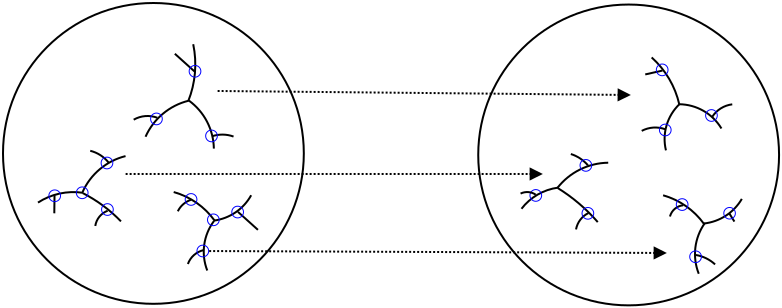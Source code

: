 <?xml version="1.0" encoding="UTF-8"?>
<dia:diagram xmlns:dia="http://www.lysator.liu.se/~alla/dia/">
  <dia:layer name="背景" visible="true" active="true">
    <dia:object type="Geometric - Perfect Circle" version="1" id="O0">
      <dia:attribute name="obj_pos">
        <dia:point val="46.521,9.053"/>
      </dia:attribute>
      <dia:attribute name="obj_bb">
        <dia:rectangle val="46.471,9.003;61.612,24.145"/>
      </dia:attribute>
      <dia:attribute name="meta">
        <dia:composite type="dict"/>
      </dia:attribute>
      <dia:attribute name="elem_corner">
        <dia:point val="46.521,9.053"/>
      </dia:attribute>
      <dia:attribute name="elem_width">
        <dia:real val="15.041"/>
      </dia:attribute>
      <dia:attribute name="elem_height">
        <dia:real val="15.041"/>
      </dia:attribute>
      <dia:attribute name="line_width">
        <dia:real val="0.1"/>
      </dia:attribute>
      <dia:attribute name="line_colour">
        <dia:color val="#000000"/>
      </dia:attribute>
      <dia:attribute name="fill_colour">
        <dia:color val="#ffffff"/>
      </dia:attribute>
      <dia:attribute name="show_background">
        <dia:boolean val="false"/>
      </dia:attribute>
      <dia:attribute name="line_style">
        <dia:enum val="0"/>
        <dia:real val="1"/>
      </dia:attribute>
      <dia:attribute name="flip_horizontal">
        <dia:boolean val="false"/>
      </dia:attribute>
      <dia:attribute name="flip_vertical">
        <dia:boolean val="false"/>
      </dia:attribute>
      <dia:attribute name="subscale">
        <dia:real val="1"/>
      </dia:attribute>
    </dia:object>
    <dia:object type="Geometric - Perfect Circle" version="1" id="O1">
      <dia:attribute name="obj_pos">
        <dia:point val="22.759,8.976"/>
      </dia:attribute>
      <dia:attribute name="obj_bb">
        <dia:rectangle val="22.709,8.926;37.851,24.067"/>
      </dia:attribute>
      <dia:attribute name="meta">
        <dia:composite type="dict"/>
      </dia:attribute>
      <dia:attribute name="elem_corner">
        <dia:point val="22.759,8.976"/>
      </dia:attribute>
      <dia:attribute name="elem_width">
        <dia:real val="15.041"/>
      </dia:attribute>
      <dia:attribute name="elem_height">
        <dia:real val="15.041"/>
      </dia:attribute>
      <dia:attribute name="line_width">
        <dia:real val="0.1"/>
      </dia:attribute>
      <dia:attribute name="line_colour">
        <dia:color val="#000000"/>
      </dia:attribute>
      <dia:attribute name="fill_colour">
        <dia:color val="#ffffff"/>
      </dia:attribute>
      <dia:attribute name="show_background">
        <dia:boolean val="false"/>
      </dia:attribute>
      <dia:attribute name="line_style">
        <dia:enum val="0"/>
        <dia:real val="1"/>
      </dia:attribute>
      <dia:attribute name="flip_horizontal">
        <dia:boolean val="false"/>
      </dia:attribute>
      <dia:attribute name="flip_vertical">
        <dia:boolean val="false"/>
      </dia:attribute>
      <dia:attribute name="subscale">
        <dia:real val="1"/>
      </dia:attribute>
    </dia:object>
    <dia:object type="Standard - Arc" version="0" id="O2">
      <dia:attribute name="obj_pos">
        <dia:point val="32.27,11.037"/>
      </dia:attribute>
      <dia:attribute name="obj_bb">
        <dia:rectangle val="31.966,10.982;32.425,13.941"/>
      </dia:attribute>
      <dia:attribute name="conn_endpoints">
        <dia:point val="32.27,11.037"/>
        <dia:point val="32.02,13.887"/>
      </dia:attribute>
      <dia:attribute name="curve_distance">
        <dia:real val="-0.211"/>
      </dia:attribute>
    </dia:object>
    <dia:object type="Standard - Line" version="0" id="O3">
      <dia:attribute name="obj_pos">
        <dia:point val="32.351,12.414"/>
      </dia:attribute>
      <dia:attribute name="obj_bb">
        <dia:rectangle val="31.28,11.443;32.421,12.484"/>
      </dia:attribute>
      <dia:attribute name="conn_endpoints">
        <dia:point val="32.351,12.414"/>
        <dia:point val="31.351,11.514"/>
      </dia:attribute>
      <dia:attribute name="numcp">
        <dia:int val="1"/>
      </dia:attribute>
    </dia:object>
    <dia:object type="Standard - Arc" version="0" id="O4">
      <dia:attribute name="obj_pos">
        <dia:point val="32.036,13.863"/>
      </dia:attribute>
      <dia:attribute name="obj_bb">
        <dia:rectangle val="29.816,13.792;32.106,15.733"/>
      </dia:attribute>
      <dia:attribute name="conn_endpoints">
        <dia:point val="32.036,13.863"/>
        <dia:point val="29.886,15.663"/>
      </dia:attribute>
      <dia:attribute name="curve_distance">
        <dia:real val="0.324"/>
      </dia:attribute>
    </dia:object>
    <dia:object type="Standard - Arc" version="0" id="O5">
      <dia:attribute name="obj_pos">
        <dia:point val="32.052,13.855"/>
      </dia:attribute>
      <dia:attribute name="obj_bb">
        <dia:rectangle val="31.984,13.788;33.369,16.323"/>
      </dia:attribute>
      <dia:attribute name="conn_endpoints">
        <dia:point val="32.052,13.855"/>
        <dia:point val="33.302,16.255"/>
      </dia:attribute>
      <dia:attribute name="curve_distance">
        <dia:real val="-0.319"/>
      </dia:attribute>
    </dia:object>
    <dia:object type="Standard - Arc" version="0" id="O6">
      <dia:attribute name="obj_pos">
        <dia:point val="30.477,14.714"/>
      </dia:attribute>
      <dia:attribute name="obj_bb">
        <dia:rectangle val="29.239,14.576;30.531,14.865"/>
      </dia:attribute>
      <dia:attribute name="conn_endpoints">
        <dia:point val="30.477,14.714"/>
        <dia:point val="29.293,14.811"/>
      </dia:attribute>
      <dia:attribute name="curve_distance">
        <dia:real val="0.133"/>
      </dia:attribute>
    </dia:object>
    <dia:object type="Standard - Arc" version="0" id="O7">
      <dia:attribute name="obj_pos">
        <dia:point val="33.216,15.638"/>
      </dia:attribute>
      <dia:attribute name="obj_bb">
        <dia:rectangle val="33.166,15.505;34.337,15.705"/>
      </dia:attribute>
      <dia:attribute name="conn_endpoints">
        <dia:point val="33.216,15.638"/>
        <dia:point val="34.286,15.654"/>
      </dia:attribute>
      <dia:attribute name="curve_distance">
        <dia:real val="-0.09"/>
      </dia:attribute>
    </dia:object>
    <dia:object type="Standard - Arc" version="0" id="O8">
      <dia:attribute name="obj_pos">
        <dia:point val="24.508,18.955"/>
      </dia:attribute>
      <dia:attribute name="obj_bb">
        <dia:rectangle val="24.448,18.38;26.821,19.015"/>
      </dia:attribute>
      <dia:attribute name="conn_endpoints">
        <dia:point val="24.508,18.955"/>
        <dia:point val="26.761,18.466"/>
      </dia:attribute>
      <dia:attribute name="curve_distance">
        <dia:real val="-0.211"/>
      </dia:attribute>
    </dia:object>
    <dia:object type="Standard - Line" version="0" id="O9">
      <dia:attribute name="obj_pos">
        <dia:point val="25.324,19.491"/>
      </dia:attribute>
      <dia:attribute name="obj_bb">
        <dia:rectangle val="25.274,18.542;25.386,19.541"/>
      </dia:attribute>
      <dia:attribute name="conn_endpoints">
        <dia:point val="25.324,19.491"/>
        <dia:point val="25.335,18.592"/>
      </dia:attribute>
      <dia:attribute name="numcp">
        <dia:int val="1"/>
      </dia:attribute>
    </dia:object>
    <dia:object type="Standard - Arc" version="0" id="O10">
      <dia:attribute name="obj_pos">
        <dia:point val="28.886,16.631"/>
      </dia:attribute>
      <dia:attribute name="obj_bb">
        <dia:rectangle val="26.666,16.561;28.956,18.502"/>
      </dia:attribute>
      <dia:attribute name="conn_endpoints">
        <dia:point val="28.886,16.631"/>
        <dia:point val="26.736,18.431"/>
      </dia:attribute>
      <dia:attribute name="curve_distance">
        <dia:real val="0.324"/>
      </dia:attribute>
    </dia:object>
    <dia:object type="Standard - Arc" version="0" id="O11">
      <dia:attribute name="obj_pos">
        <dia:point val="26.747,18.481"/>
      </dia:attribute>
      <dia:attribute name="obj_bb">
        <dia:rectangle val="26.677,18.411;28.727,19.965"/>
      </dia:attribute>
      <dia:attribute name="conn_endpoints">
        <dia:point val="26.747,18.481"/>
        <dia:point val="28.657,19.895"/>
      </dia:attribute>
      <dia:attribute name="curve_distance">
        <dia:real val="-0.099"/>
      </dia:attribute>
    </dia:object>
    <dia:object type="Standard - Arc" version="0" id="O12">
      <dia:attribute name="obj_pos">
        <dia:point val="27.992,19.363"/>
      </dia:attribute>
      <dia:attribute name="obj_bb">
        <dia:rectangle val="27.303,19.292;28.062,20.195"/>
      </dia:attribute>
      <dia:attribute name="conn_endpoints">
        <dia:point val="27.992,19.363"/>
        <dia:point val="27.373,20.124"/>
      </dia:attribute>
      <dia:attribute name="curve_distance">
        <dia:real val="0.133"/>
      </dia:attribute>
    </dia:object>
    <dia:object type="Standard - Arc" version="0" id="O13">
      <dia:attribute name="obj_pos">
        <dia:point val="27.121,16.365"/>
      </dia:attribute>
      <dia:attribute name="obj_bb">
        <dia:rectangle val="27.052,16.296;28.11,17.025"/>
      </dia:attribute>
      <dia:attribute name="conn_endpoints">
        <dia:point val="27.121,16.365"/>
        <dia:point val="28.041,16.956"/>
      </dia:attribute>
      <dia:attribute name="curve_distance">
        <dia:real val="-0.09"/>
      </dia:attribute>
    </dia:object>
    <dia:object type="Standard - Arc" version="0" id="O14">
      <dia:attribute name="obj_pos">
        <dia:point val="31.294,18.428"/>
      </dia:attribute>
      <dia:attribute name="obj_bb">
        <dia:rectangle val="31.224,18.358;33.404,19.919"/>
      </dia:attribute>
      <dia:attribute name="conn_endpoints">
        <dia:point val="31.294,18.428"/>
        <dia:point val="33.334,19.849"/>
      </dia:attribute>
      <dia:attribute name="curve_distance">
        <dia:real val="-0.211"/>
      </dia:attribute>
    </dia:object>
    <dia:object type="Standard - Line" version="0" id="O15">
      <dia:attribute name="obj_pos">
        <dia:point val="35.505,20.318"/>
      </dia:attribute>
      <dia:attribute name="obj_bb">
        <dia:rectangle val="34.434,19.347;35.576,20.388"/>
      </dia:attribute>
      <dia:attribute name="conn_endpoints">
        <dia:point val="35.505,20.318"/>
        <dia:point val="34.505,19.418"/>
      </dia:attribute>
      <dia:attribute name="numcp">
        <dia:int val="1"/>
      </dia:attribute>
    </dia:object>
    <dia:object type="Standard - Arc" version="0" id="O16">
      <dia:attribute name="obj_pos">
        <dia:point val="33.311,19.872"/>
      </dia:attribute>
      <dia:attribute name="obj_bb">
        <dia:rectangle val="32.747,19.816;33.367,22.408"/>
      </dia:attribute>
      <dia:attribute name="conn_endpoints">
        <dia:point val="33.311,19.872"/>
        <dia:point val="32.972,22.352"/>
      </dia:attribute>
      <dia:attribute name="curve_distance">
        <dia:real val="0.324"/>
      </dia:attribute>
    </dia:object>
    <dia:object type="Standard - Arc" version="0" id="O17">
      <dia:attribute name="obj_pos">
        <dia:point val="33.303,19.857"/>
      </dia:attribute>
      <dia:attribute name="obj_bb">
        <dia:rectangle val="33.234,18.519;35.237,19.926"/>
      </dia:attribute>
      <dia:attribute name="conn_endpoints">
        <dia:point val="33.303,19.857"/>
        <dia:point val="35.168,18.588"/>
      </dia:attribute>
      <dia:attribute name="curve_distance">
        <dia:real val="0.268"/>
      </dia:attribute>
    </dia:object>
    <dia:object type="Standard - Arc" version="0" id="O18">
      <dia:attribute name="obj_pos">
        <dia:point val="32.783,21.334"/>
      </dia:attribute>
      <dia:attribute name="obj_bb">
        <dia:rectangle val="31.934,21.264;32.854,22.098"/>
      </dia:attribute>
      <dia:attribute name="conn_endpoints">
        <dia:point val="32.783,21.334"/>
        <dia:point val="32.004,22.027"/>
      </dia:attribute>
      <dia:attribute name="curve_distance">
        <dia:real val="0.133"/>
      </dia:attribute>
    </dia:object>
    <dia:object type="Standard - Arc" version="0" id="O19">
      <dia:attribute name="obj_pos">
        <dia:point val="31.5,19.391"/>
      </dia:attribute>
      <dia:attribute name="obj_bb">
        <dia:rectangle val="31.429,18.742;32.238,19.461"/>
      </dia:attribute>
      <dia:attribute name="conn_endpoints">
        <dia:point val="31.5,19.391"/>
        <dia:point val="32.168,18.813"/>
      </dia:attribute>
      <dia:attribute name="curve_distance">
        <dia:real val="-0.09"/>
      </dia:attribute>
    </dia:object>
    <dia:object type="Geometric - Perfect Circle" version="1" id="O20">
      <dia:attribute name="obj_pos">
        <dia:point val="30.139,14.48"/>
      </dia:attribute>
      <dia:attribute name="obj_bb">
        <dia:rectangle val="30.114,14.455;30.749,15.089"/>
      </dia:attribute>
      <dia:attribute name="meta">
        <dia:composite type="dict"/>
      </dia:attribute>
      <dia:attribute name="elem_corner">
        <dia:point val="30.139,14.48"/>
      </dia:attribute>
      <dia:attribute name="elem_width">
        <dia:real val="0.585"/>
      </dia:attribute>
      <dia:attribute name="elem_height">
        <dia:real val="0.585"/>
      </dia:attribute>
      <dia:attribute name="line_width">
        <dia:real val="0.05"/>
      </dia:attribute>
      <dia:attribute name="line_colour">
        <dia:color val="#0000ff"/>
      </dia:attribute>
      <dia:attribute name="fill_colour">
        <dia:color val="#ffffff"/>
      </dia:attribute>
      <dia:attribute name="show_background">
        <dia:boolean val="false"/>
      </dia:attribute>
      <dia:attribute name="line_style">
        <dia:enum val="0"/>
        <dia:real val="1"/>
      </dia:attribute>
      <dia:attribute name="flip_horizontal">
        <dia:boolean val="false"/>
      </dia:attribute>
      <dia:attribute name="flip_vertical">
        <dia:boolean val="false"/>
      </dia:attribute>
      <dia:attribute name="subscale">
        <dia:real val="1"/>
      </dia:attribute>
    </dia:object>
    <dia:object type="Geometric - Perfect Circle" version="1" id="O21">
      <dia:attribute name="obj_pos">
        <dia:point val="32.067,12.098"/>
      </dia:attribute>
      <dia:attribute name="obj_bb">
        <dia:rectangle val="32.042,12.073;32.676,12.707"/>
      </dia:attribute>
      <dia:attribute name="meta">
        <dia:composite type="dict"/>
      </dia:attribute>
      <dia:attribute name="elem_corner">
        <dia:point val="32.067,12.098"/>
      </dia:attribute>
      <dia:attribute name="elem_width">
        <dia:real val="0.585"/>
      </dia:attribute>
      <dia:attribute name="elem_height">
        <dia:real val="0.585"/>
      </dia:attribute>
      <dia:attribute name="line_width">
        <dia:real val="0.05"/>
      </dia:attribute>
      <dia:attribute name="line_colour">
        <dia:color val="#0000ff"/>
      </dia:attribute>
      <dia:attribute name="fill_colour">
        <dia:color val="#ffffff"/>
      </dia:attribute>
      <dia:attribute name="show_background">
        <dia:boolean val="false"/>
      </dia:attribute>
      <dia:attribute name="line_style">
        <dia:enum val="0"/>
        <dia:real val="1"/>
      </dia:attribute>
      <dia:attribute name="flip_horizontal">
        <dia:boolean val="false"/>
      </dia:attribute>
      <dia:attribute name="flip_vertical">
        <dia:boolean val="false"/>
      </dia:attribute>
      <dia:attribute name="subscale">
        <dia:real val="1"/>
      </dia:attribute>
    </dia:object>
    <dia:object type="Geometric - Perfect Circle" version="1" id="O22">
      <dia:attribute name="obj_pos">
        <dia:point val="32.892,15.33"/>
      </dia:attribute>
      <dia:attribute name="obj_bb">
        <dia:rectangle val="32.867,15.305;33.502,15.94"/>
      </dia:attribute>
      <dia:attribute name="meta">
        <dia:composite type="dict"/>
      </dia:attribute>
      <dia:attribute name="elem_corner">
        <dia:point val="32.892,15.33"/>
      </dia:attribute>
      <dia:attribute name="elem_width">
        <dia:real val="0.585"/>
      </dia:attribute>
      <dia:attribute name="elem_height">
        <dia:real val="0.585"/>
      </dia:attribute>
      <dia:attribute name="line_width">
        <dia:real val="0.05"/>
      </dia:attribute>
      <dia:attribute name="line_colour">
        <dia:color val="#0000ff"/>
      </dia:attribute>
      <dia:attribute name="fill_colour">
        <dia:color val="#ffffff"/>
      </dia:attribute>
      <dia:attribute name="show_background">
        <dia:boolean val="false"/>
      </dia:attribute>
      <dia:attribute name="line_style">
        <dia:enum val="0"/>
        <dia:real val="1"/>
      </dia:attribute>
      <dia:attribute name="flip_horizontal">
        <dia:boolean val="false"/>
      </dia:attribute>
      <dia:attribute name="flip_vertical">
        <dia:boolean val="false"/>
      </dia:attribute>
      <dia:attribute name="subscale">
        <dia:real val="1"/>
      </dia:attribute>
    </dia:object>
    <dia:object type="Geometric - Perfect Circle" version="1" id="O23">
      <dia:attribute name="obj_pos">
        <dia:point val="32.457,21.084"/>
      </dia:attribute>
      <dia:attribute name="obj_bb">
        <dia:rectangle val="32.432,21.059;33.066,21.694"/>
      </dia:attribute>
      <dia:attribute name="meta">
        <dia:composite type="dict"/>
      </dia:attribute>
      <dia:attribute name="elem_corner">
        <dia:point val="32.457,21.084"/>
      </dia:attribute>
      <dia:attribute name="elem_width">
        <dia:real val="0.585"/>
      </dia:attribute>
      <dia:attribute name="elem_height">
        <dia:real val="0.585"/>
      </dia:attribute>
      <dia:attribute name="line_width">
        <dia:real val="0.05"/>
      </dia:attribute>
      <dia:attribute name="line_colour">
        <dia:color val="#0000ff"/>
      </dia:attribute>
      <dia:attribute name="fill_colour">
        <dia:color val="#ffffff"/>
      </dia:attribute>
      <dia:attribute name="show_background">
        <dia:boolean val="false"/>
      </dia:attribute>
      <dia:attribute name="line_style">
        <dia:enum val="0"/>
        <dia:real val="1"/>
      </dia:attribute>
      <dia:attribute name="flip_horizontal">
        <dia:boolean val="false"/>
      </dia:attribute>
      <dia:attribute name="flip_vertical">
        <dia:boolean val="false"/>
      </dia:attribute>
      <dia:attribute name="subscale">
        <dia:real val="1"/>
      </dia:attribute>
    </dia:object>
    <dia:object type="Geometric - Perfect Circle" version="1" id="O24">
      <dia:attribute name="obj_pos">
        <dia:point val="32.984,19.525"/>
      </dia:attribute>
      <dia:attribute name="obj_bb">
        <dia:rectangle val="32.959,19.5;33.593,20.135"/>
      </dia:attribute>
      <dia:attribute name="meta">
        <dia:composite type="dict"/>
      </dia:attribute>
      <dia:attribute name="elem_corner">
        <dia:point val="32.984,19.525"/>
      </dia:attribute>
      <dia:attribute name="elem_width">
        <dia:real val="0.585"/>
      </dia:attribute>
      <dia:attribute name="elem_height">
        <dia:real val="0.585"/>
      </dia:attribute>
      <dia:attribute name="line_width">
        <dia:real val="0.05"/>
      </dia:attribute>
      <dia:attribute name="line_colour">
        <dia:color val="#0000ff"/>
      </dia:attribute>
      <dia:attribute name="fill_colour">
        <dia:color val="#ffffff"/>
      </dia:attribute>
      <dia:attribute name="show_background">
        <dia:boolean val="false"/>
      </dia:attribute>
      <dia:attribute name="line_style">
        <dia:enum val="0"/>
        <dia:real val="1"/>
      </dia:attribute>
      <dia:attribute name="flip_horizontal">
        <dia:boolean val="false"/>
      </dia:attribute>
      <dia:attribute name="flip_vertical">
        <dia:boolean val="false"/>
      </dia:attribute>
      <dia:attribute name="subscale">
        <dia:real val="1"/>
      </dia:attribute>
    </dia:object>
    <dia:object type="Geometric - Perfect Circle" version="1" id="O25">
      <dia:attribute name="obj_pos">
        <dia:point val="34.199,19.136"/>
      </dia:attribute>
      <dia:attribute name="obj_bb">
        <dia:rectangle val="34.174,19.111;34.809,19.745"/>
      </dia:attribute>
      <dia:attribute name="meta">
        <dia:composite type="dict"/>
      </dia:attribute>
      <dia:attribute name="elem_corner">
        <dia:point val="34.199,19.136"/>
      </dia:attribute>
      <dia:attribute name="elem_width">
        <dia:real val="0.585"/>
      </dia:attribute>
      <dia:attribute name="elem_height">
        <dia:real val="0.585"/>
      </dia:attribute>
      <dia:attribute name="line_width">
        <dia:real val="0.05"/>
      </dia:attribute>
      <dia:attribute name="line_colour">
        <dia:color val="#0000ff"/>
      </dia:attribute>
      <dia:attribute name="fill_colour">
        <dia:color val="#ffffff"/>
      </dia:attribute>
      <dia:attribute name="show_background">
        <dia:boolean val="false"/>
      </dia:attribute>
      <dia:attribute name="line_style">
        <dia:enum val="0"/>
        <dia:real val="1"/>
      </dia:attribute>
      <dia:attribute name="flip_horizontal">
        <dia:boolean val="false"/>
      </dia:attribute>
      <dia:attribute name="flip_vertical">
        <dia:boolean val="false"/>
      </dia:attribute>
      <dia:attribute name="subscale">
        <dia:real val="1"/>
      </dia:attribute>
    </dia:object>
    <dia:object type="Geometric - Perfect Circle" version="1" id="O26">
      <dia:attribute name="obj_pos">
        <dia:point val="27.665,16.683"/>
      </dia:attribute>
      <dia:attribute name="obj_bb">
        <dia:rectangle val="27.64,16.658;28.275,17.292"/>
      </dia:attribute>
      <dia:attribute name="meta">
        <dia:composite type="dict"/>
      </dia:attribute>
      <dia:attribute name="elem_corner">
        <dia:point val="27.665,16.683"/>
      </dia:attribute>
      <dia:attribute name="elem_width">
        <dia:real val="0.585"/>
      </dia:attribute>
      <dia:attribute name="elem_height">
        <dia:real val="0.585"/>
      </dia:attribute>
      <dia:attribute name="line_width">
        <dia:real val="0.05"/>
      </dia:attribute>
      <dia:attribute name="line_colour">
        <dia:color val="#0000ff"/>
      </dia:attribute>
      <dia:attribute name="fill_colour">
        <dia:color val="#ffffff"/>
      </dia:attribute>
      <dia:attribute name="show_background">
        <dia:boolean val="false"/>
      </dia:attribute>
      <dia:attribute name="line_style">
        <dia:enum val="0"/>
        <dia:real val="1"/>
      </dia:attribute>
      <dia:attribute name="flip_horizontal">
        <dia:boolean val="false"/>
      </dia:attribute>
      <dia:attribute name="flip_vertical">
        <dia:boolean val="false"/>
      </dia:attribute>
      <dia:attribute name="subscale">
        <dia:real val="1"/>
      </dia:attribute>
    </dia:object>
    <dia:object type="Geometric - Perfect Circle" version="1" id="O27">
      <dia:attribute name="obj_pos">
        <dia:point val="26.427,18.173"/>
      </dia:attribute>
      <dia:attribute name="obj_bb">
        <dia:rectangle val="26.402,18.148;27.037,18.782"/>
      </dia:attribute>
      <dia:attribute name="meta">
        <dia:composite type="dict"/>
      </dia:attribute>
      <dia:attribute name="elem_corner">
        <dia:point val="26.427,18.173"/>
      </dia:attribute>
      <dia:attribute name="elem_width">
        <dia:real val="0.585"/>
      </dia:attribute>
      <dia:attribute name="elem_height">
        <dia:real val="0.585"/>
      </dia:attribute>
      <dia:attribute name="line_width">
        <dia:real val="0.05"/>
      </dia:attribute>
      <dia:attribute name="line_colour">
        <dia:color val="#0000ff"/>
      </dia:attribute>
      <dia:attribute name="fill_colour">
        <dia:color val="#ffffff"/>
      </dia:attribute>
      <dia:attribute name="show_background">
        <dia:boolean val="false"/>
      </dia:attribute>
      <dia:attribute name="line_style">
        <dia:enum val="0"/>
        <dia:real val="1"/>
      </dia:attribute>
      <dia:attribute name="flip_horizontal">
        <dia:boolean val="false"/>
      </dia:attribute>
      <dia:attribute name="flip_vertical">
        <dia:boolean val="false"/>
      </dia:attribute>
      <dia:attribute name="subscale">
        <dia:real val="1"/>
      </dia:attribute>
    </dia:object>
    <dia:object type="Geometric - Perfect Circle" version="1" id="O28">
      <dia:attribute name="obj_pos">
        <dia:point val="25.052,18.322"/>
      </dia:attribute>
      <dia:attribute name="obj_bb">
        <dia:rectangle val="25.027,18.297;25.662,18.931"/>
      </dia:attribute>
      <dia:attribute name="meta">
        <dia:composite type="dict"/>
      </dia:attribute>
      <dia:attribute name="elem_corner">
        <dia:point val="25.052,18.322"/>
      </dia:attribute>
      <dia:attribute name="elem_width">
        <dia:real val="0.585"/>
      </dia:attribute>
      <dia:attribute name="elem_height">
        <dia:real val="0.585"/>
      </dia:attribute>
      <dia:attribute name="line_width">
        <dia:real val="0.05"/>
      </dia:attribute>
      <dia:attribute name="line_colour">
        <dia:color val="#0000ff"/>
      </dia:attribute>
      <dia:attribute name="fill_colour">
        <dia:color val="#ffffff"/>
      </dia:attribute>
      <dia:attribute name="show_background">
        <dia:boolean val="false"/>
      </dia:attribute>
      <dia:attribute name="line_style">
        <dia:enum val="0"/>
        <dia:real val="1"/>
      </dia:attribute>
      <dia:attribute name="flip_horizontal">
        <dia:boolean val="false"/>
      </dia:attribute>
      <dia:attribute name="flip_vertical">
        <dia:boolean val="false"/>
      </dia:attribute>
      <dia:attribute name="subscale">
        <dia:real val="1"/>
      </dia:attribute>
    </dia:object>
    <dia:object type="Geometric - Perfect Circle" version="1" id="O29">
      <dia:attribute name="obj_pos">
        <dia:point val="27.688,19.01"/>
      </dia:attribute>
      <dia:attribute name="obj_bb">
        <dia:rectangle val="27.663,18.985;28.298,19.619"/>
      </dia:attribute>
      <dia:attribute name="meta">
        <dia:composite type="dict"/>
      </dia:attribute>
      <dia:attribute name="elem_corner">
        <dia:point val="27.688,19.01"/>
      </dia:attribute>
      <dia:attribute name="elem_width">
        <dia:real val="0.585"/>
      </dia:attribute>
      <dia:attribute name="elem_height">
        <dia:real val="0.585"/>
      </dia:attribute>
      <dia:attribute name="line_width">
        <dia:real val="0.05"/>
      </dia:attribute>
      <dia:attribute name="line_colour">
        <dia:color val="#0000ff"/>
      </dia:attribute>
      <dia:attribute name="fill_colour">
        <dia:color val="#ffffff"/>
      </dia:attribute>
      <dia:attribute name="show_background">
        <dia:boolean val="false"/>
      </dia:attribute>
      <dia:attribute name="line_style">
        <dia:enum val="0"/>
        <dia:real val="1"/>
      </dia:attribute>
      <dia:attribute name="flip_horizontal">
        <dia:boolean val="false"/>
      </dia:attribute>
      <dia:attribute name="flip_vertical">
        <dia:boolean val="false"/>
      </dia:attribute>
      <dia:attribute name="subscale">
        <dia:real val="1"/>
      </dia:attribute>
    </dia:object>
    <dia:object type="Standard - Arc" version="0" id="O30">
      <dia:attribute name="obj_pos">
        <dia:point val="55.192,11.698"/>
      </dia:attribute>
      <dia:attribute name="obj_bb">
        <dia:rectangle val="55.123,11.63;56.643,14.117"/>
      </dia:attribute>
      <dia:attribute name="conn_endpoints">
        <dia:point val="55.192,11.698"/>
        <dia:point val="56.575,14.049"/>
      </dia:attribute>
      <dia:attribute name="curve_distance">
        <dia:real val="-0.211"/>
      </dia:attribute>
    </dia:object>
    <dia:object type="Standard - Line" version="0" id="O31">
      <dia:attribute name="obj_pos">
        <dia:point val="55.732,12.354"/>
      </dia:attribute>
      <dia:attribute name="obj_bb">
        <dia:rectangle val="54.811,12.294;55.792,12.607"/>
      </dia:attribute>
      <dia:attribute name="conn_endpoints">
        <dia:point val="55.732,12.354"/>
        <dia:point val="54.871,12.547"/>
      </dia:attribute>
      <dia:attribute name="numcp">
        <dia:int val="1"/>
      </dia:attribute>
    </dia:object>
    <dia:object type="Standard - Arc" version="0" id="O32">
      <dia:attribute name="obj_pos">
        <dia:point val="56.59,14.025"/>
      </dia:attribute>
      <dia:attribute name="obj_bb">
        <dia:rectangle val="55.789,13.963;56.652,16.406"/>
      </dia:attribute>
      <dia:attribute name="conn_endpoints">
        <dia:point val="56.59,14.025"/>
        <dia:point val="55.906,16.344"/>
      </dia:attribute>
      <dia:attribute name="curve_distance">
        <dia:real val="0.324"/>
      </dia:attribute>
    </dia:object>
    <dia:object type="Standard - Arc" version="0" id="O33">
      <dia:attribute name="obj_pos">
        <dia:point val="56.564,14.038"/>
      </dia:attribute>
      <dia:attribute name="obj_bb">
        <dia:rectangle val="56.496,13.97;58.75,15.319"/>
      </dia:attribute>
      <dia:attribute name="conn_endpoints">
        <dia:point val="56.564,14.038"/>
        <dia:point val="58.681,15.251"/>
      </dia:attribute>
      <dia:attribute name="curve_distance">
        <dia:real val="-0.319"/>
      </dia:attribute>
    </dia:object>
    <dia:object type="Standard - Arc" version="0" id="O34">
      <dia:attribute name="obj_pos">
        <dia:point val="55.872,15.289"/>
      </dia:attribute>
      <dia:attribute name="obj_bb">
        <dia:rectangle val="54.642,15.152;55.925,15.423"/>
      </dia:attribute>
      <dia:attribute name="conn_endpoints">
        <dia:point val="55.872,15.289"/>
        <dia:point val="54.695,15.37"/>
      </dia:attribute>
      <dia:attribute name="curve_distance">
        <dia:real val="0.125"/>
      </dia:attribute>
    </dia:object>
    <dia:object type="Standard - Arc" version="0" id="O35">
      <dia:attribute name="obj_pos">
        <dia:point val="58.217,14.671"/>
      </dia:attribute>
      <dia:attribute name="obj_bb">
        <dia:rectangle val="58.148,13.974;59.291,14.74"/>
      </dia:attribute>
      <dia:attribute name="conn_endpoints">
        <dia:point val="58.217,14.671"/>
        <dia:point val="59.222,14.043"/>
      </dia:attribute>
      <dia:attribute name="curve_distance">
        <dia:real val="-0.132"/>
      </dia:attribute>
    </dia:object>
    <dia:object type="Standard - Arc" version="0" id="O36">
      <dia:attribute name="obj_pos">
        <dia:point val="48.684,19.264"/>
      </dia:attribute>
      <dia:attribute name="obj_bb">
        <dia:rectangle val="48.615,18.138;50.586,19.333"/>
      </dia:attribute>
      <dia:attribute name="conn_endpoints">
        <dia:point val="48.684,19.264"/>
        <dia:point val="50.517,18.207"/>
      </dia:attribute>
      <dia:attribute name="curve_distance">
        <dia:real val="-0.211"/>
      </dia:attribute>
    </dia:object>
    <dia:object type="Standard - Arc" version="0" id="O37">
      <dia:attribute name="obj_pos">
        <dia:point val="53.02,16.962"/>
      </dia:attribute>
      <dia:attribute name="obj_bb">
        <dia:rectangle val="50.408,16.895;53.087,18.295"/>
      </dia:attribute>
      <dia:attribute name="conn_endpoints">
        <dia:point val="53.02,16.962"/>
        <dia:point val="50.475,18.228"/>
      </dia:attribute>
      <dia:attribute name="curve_distance">
        <dia:real val="0.324"/>
      </dia:attribute>
    </dia:object>
    <dia:object type="Standard - Arc" version="0" id="O38">
      <dia:attribute name="obj_pos">
        <dia:point val="50.496,18.228"/>
      </dia:attribute>
      <dia:attribute name="obj_bb">
        <dia:rectangle val="50.426,18.157;52.567,20.002"/>
      </dia:attribute>
      <dia:attribute name="conn_endpoints">
        <dia:point val="50.496,18.228"/>
        <dia:point val="52.497,19.931"/>
      </dia:attribute>
      <dia:attribute name="curve_distance">
        <dia:real val="-0.099"/>
      </dia:attribute>
    </dia:object>
    <dia:object type="Standard - Arc" version="0" id="O39">
      <dia:attribute name="obj_pos">
        <dia:point val="52.038,19.475"/>
      </dia:attribute>
      <dia:attribute name="obj_bb">
        <dia:rectangle val="51.34,19.405;52.108,20.367"/>
      </dia:attribute>
      <dia:attribute name="conn_endpoints">
        <dia:point val="52.038,19.475"/>
        <dia:point val="51.41,20.297"/>
      </dia:attribute>
      <dia:attribute name="curve_distance">
        <dia:real val="0.124"/>
      </dia:attribute>
    </dia:object>
    <dia:object type="Standard - Arc" version="0" id="O40">
      <dia:attribute name="obj_pos">
        <dia:point val="51.151,16.527"/>
      </dia:attribute>
      <dia:attribute name="obj_bb">
        <dia:rectangle val="51.082,16.457;52.078,17.164"/>
      </dia:attribute>
      <dia:attribute name="conn_endpoints">
        <dia:point val="51.151,16.527"/>
        <dia:point val="52.008,17.095"/>
      </dia:attribute>
      <dia:attribute name="curve_distance">
        <dia:real val="-0.072"/>
      </dia:attribute>
    </dia:object>
    <dia:object type="Standard - Arc" version="0" id="O41">
      <dia:attribute name="obj_pos">
        <dia:point val="55.764,18.59"/>
      </dia:attribute>
      <dia:attribute name="obj_bb">
        <dia:rectangle val="55.694,18.52;57.879,20.091"/>
      </dia:attribute>
      <dia:attribute name="conn_endpoints">
        <dia:point val="55.764,18.59"/>
        <dia:point val="57.809,20.022"/>
      </dia:attribute>
      <dia:attribute name="curve_distance">
        <dia:real val="-0.211"/>
      </dia:attribute>
    </dia:object>
    <dia:object type="Standard - Line" version="0" id="O42">
      <dia:attribute name="obj_pos">
        <dia:point val="59.329,19.904"/>
      </dia:attribute>
      <dia:attribute name="obj_bb">
        <dia:rectangle val="58.993,19.409;59.398,19.973"/>
      </dia:attribute>
      <dia:attribute name="conn_endpoints">
        <dia:point val="59.329,19.904"/>
        <dia:point val="59.062,19.478"/>
      </dia:attribute>
      <dia:attribute name="numcp">
        <dia:int val="1"/>
      </dia:attribute>
    </dia:object>
    <dia:object type="Standard - Arc" version="0" id="O43">
      <dia:attribute name="obj_pos">
        <dia:point val="57.852,19.98"/>
      </dia:attribute>
      <dia:attribute name="obj_bb">
        <dia:rectangle val="57.309,19.924;57.907,22.569"/>
      </dia:attribute>
      <dia:attribute name="conn_endpoints">
        <dia:point val="57.852,19.98"/>
        <dia:point val="57.547,22.514"/>
      </dia:attribute>
      <dia:attribute name="curve_distance">
        <dia:real val="0.324"/>
      </dia:attribute>
    </dia:object>
    <dia:object type="Standard - Arc" version="0" id="O44">
      <dia:attribute name="obj_pos">
        <dia:point val="57.809,20.001"/>
      </dia:attribute>
      <dia:attribute name="obj_bb">
        <dia:rectangle val="57.74,18.702;59.77,20.07"/>
      </dia:attribute>
      <dia:attribute name="conn_endpoints">
        <dia:point val="57.809,20.001"/>
        <dia:point val="59.701,18.771"/>
      </dia:attribute>
      <dia:attribute name="curve_distance">
        <dia:real val="0.268"/>
      </dia:attribute>
    </dia:object>
    <dia:object type="Standard - Arc" version="0" id="O45">
      <dia:attribute name="obj_pos">
        <dia:point val="57.405,21.576"/>
      </dia:attribute>
      <dia:attribute name="obj_bb">
        <dia:rectangle val="57.338,21.509;58.43,22.114"/>
      </dia:attribute>
      <dia:attribute name="conn_endpoints">
        <dia:point val="57.405,21.576"/>
        <dia:point val="58.363,22.047"/>
      </dia:attribute>
      <dia:attribute name="curve_distance">
        <dia:real val="-0.078"/>
      </dia:attribute>
    </dia:object>
    <dia:object type="Standard - Arc" version="0" id="O46">
      <dia:attribute name="obj_pos">
        <dia:point val="56.107,19.651"/>
      </dia:attribute>
      <dia:attribute name="obj_bb">
        <dia:rectangle val="56.037,19.02;56.84,19.722"/>
      </dia:attribute>
      <dia:attribute name="conn_endpoints">
        <dia:point val="56.107,19.651"/>
        <dia:point val="56.769,19.09"/>
      </dia:attribute>
      <dia:attribute name="curve_distance">
        <dia:real val="-0.136"/>
      </dia:attribute>
    </dia:object>
    <dia:object type="Geometric - Perfect Circle" version="1" id="O47">
      <dia:attribute name="obj_pos">
        <dia:point val="55.58,15.032"/>
      </dia:attribute>
      <dia:attribute name="obj_bb">
        <dia:rectangle val="55.555,15.007;56.189,15.642"/>
      </dia:attribute>
      <dia:attribute name="meta">
        <dia:composite type="dict"/>
      </dia:attribute>
      <dia:attribute name="elem_corner">
        <dia:point val="55.58,15.032"/>
      </dia:attribute>
      <dia:attribute name="elem_width">
        <dia:real val="0.585"/>
      </dia:attribute>
      <dia:attribute name="elem_height">
        <dia:real val="0.585"/>
      </dia:attribute>
      <dia:attribute name="line_width">
        <dia:real val="0.05"/>
      </dia:attribute>
      <dia:attribute name="line_colour">
        <dia:color val="#0000ff"/>
      </dia:attribute>
      <dia:attribute name="fill_colour">
        <dia:color val="#ffffff"/>
      </dia:attribute>
      <dia:attribute name="show_background">
        <dia:boolean val="false"/>
      </dia:attribute>
      <dia:attribute name="line_style">
        <dia:enum val="0"/>
        <dia:real val="1"/>
      </dia:attribute>
      <dia:attribute name="flip_horizontal">
        <dia:boolean val="false"/>
      </dia:attribute>
      <dia:attribute name="flip_vertical">
        <dia:boolean val="false"/>
      </dia:attribute>
      <dia:attribute name="subscale">
        <dia:real val="1"/>
      </dia:attribute>
    </dia:object>
    <dia:object type="Geometric - Perfect Circle" version="1" id="O48">
      <dia:attribute name="obj_pos">
        <dia:point val="55.426,12.027"/>
      </dia:attribute>
      <dia:attribute name="obj_bb">
        <dia:rectangle val="55.401,12.002;56.036,12.637"/>
      </dia:attribute>
      <dia:attribute name="meta">
        <dia:composite type="dict"/>
      </dia:attribute>
      <dia:attribute name="elem_corner">
        <dia:point val="55.426,12.027"/>
      </dia:attribute>
      <dia:attribute name="elem_width">
        <dia:real val="0.585"/>
      </dia:attribute>
      <dia:attribute name="elem_height">
        <dia:real val="0.585"/>
      </dia:attribute>
      <dia:attribute name="line_width">
        <dia:real val="0.05"/>
      </dia:attribute>
      <dia:attribute name="line_colour">
        <dia:color val="#0000ff"/>
      </dia:attribute>
      <dia:attribute name="fill_colour">
        <dia:color val="#ffffff"/>
      </dia:attribute>
      <dia:attribute name="show_background">
        <dia:boolean val="false"/>
      </dia:attribute>
      <dia:attribute name="line_style">
        <dia:enum val="0"/>
        <dia:real val="1"/>
      </dia:attribute>
      <dia:attribute name="flip_horizontal">
        <dia:boolean val="false"/>
      </dia:attribute>
      <dia:attribute name="flip_vertical">
        <dia:boolean val="false"/>
      </dia:attribute>
      <dia:attribute name="subscale">
        <dia:real val="1"/>
      </dia:attribute>
    </dia:object>
    <dia:object type="Geometric - Perfect Circle" version="1" id="O49">
      <dia:attribute name="obj_pos">
        <dia:point val="57.889,14.308"/>
      </dia:attribute>
      <dia:attribute name="obj_bb">
        <dia:rectangle val="57.864,14.283;58.499,14.918"/>
      </dia:attribute>
      <dia:attribute name="meta">
        <dia:composite type="dict"/>
      </dia:attribute>
      <dia:attribute name="elem_corner">
        <dia:point val="57.889,14.308"/>
      </dia:attribute>
      <dia:attribute name="elem_width">
        <dia:real val="0.585"/>
      </dia:attribute>
      <dia:attribute name="elem_height">
        <dia:real val="0.585"/>
      </dia:attribute>
      <dia:attribute name="line_width">
        <dia:real val="0.05"/>
      </dia:attribute>
      <dia:attribute name="line_colour">
        <dia:color val="#0000ff"/>
      </dia:attribute>
      <dia:attribute name="fill_colour">
        <dia:color val="#ffffff"/>
      </dia:attribute>
      <dia:attribute name="show_background">
        <dia:boolean val="false"/>
      </dia:attribute>
      <dia:attribute name="line_style">
        <dia:enum val="0"/>
        <dia:real val="1"/>
      </dia:attribute>
      <dia:attribute name="flip_horizontal">
        <dia:boolean val="false"/>
      </dia:attribute>
      <dia:attribute name="flip_vertical">
        <dia:boolean val="false"/>
      </dia:attribute>
      <dia:attribute name="subscale">
        <dia:real val="1"/>
      </dia:attribute>
    </dia:object>
    <dia:object type="Geometric - Perfect Circle" version="1" id="O50">
      <dia:attribute name="obj_pos">
        <dia:point val="57.095,21.372"/>
      </dia:attribute>
      <dia:attribute name="obj_bb">
        <dia:rectangle val="57.07,21.347;57.705,21.982"/>
      </dia:attribute>
      <dia:attribute name="meta">
        <dia:composite type="dict"/>
      </dia:attribute>
      <dia:attribute name="elem_corner">
        <dia:point val="57.095,21.372"/>
      </dia:attribute>
      <dia:attribute name="elem_width">
        <dia:real val="0.585"/>
      </dia:attribute>
      <dia:attribute name="elem_height">
        <dia:real val="0.585"/>
      </dia:attribute>
      <dia:attribute name="line_width">
        <dia:real val="0.05"/>
      </dia:attribute>
      <dia:attribute name="line_colour">
        <dia:color val="#0000ff"/>
      </dia:attribute>
      <dia:attribute name="fill_colour">
        <dia:color val="#ffffff"/>
      </dia:attribute>
      <dia:attribute name="show_background">
        <dia:boolean val="false"/>
      </dia:attribute>
      <dia:attribute name="line_style">
        <dia:enum val="0"/>
        <dia:real val="1"/>
      </dia:attribute>
      <dia:attribute name="flip_horizontal">
        <dia:boolean val="false"/>
      </dia:attribute>
      <dia:attribute name="flip_vertical">
        <dia:boolean val="false"/>
      </dia:attribute>
      <dia:attribute name="subscale">
        <dia:real val="1"/>
      </dia:attribute>
    </dia:object>
    <dia:object type="Geometric - Perfect Circle" version="1" id="O51">
      <dia:attribute name="obj_pos">
        <dia:point val="56.424,18.762"/>
      </dia:attribute>
      <dia:attribute name="obj_bb">
        <dia:rectangle val="56.399,18.737;57.034,19.372"/>
      </dia:attribute>
      <dia:attribute name="meta">
        <dia:composite type="dict"/>
      </dia:attribute>
      <dia:attribute name="elem_corner">
        <dia:point val="56.424,18.762"/>
      </dia:attribute>
      <dia:attribute name="elem_width">
        <dia:real val="0.585"/>
      </dia:attribute>
      <dia:attribute name="elem_height">
        <dia:real val="0.585"/>
      </dia:attribute>
      <dia:attribute name="line_width">
        <dia:real val="0.05"/>
      </dia:attribute>
      <dia:attribute name="line_colour">
        <dia:color val="#0000ff"/>
      </dia:attribute>
      <dia:attribute name="fill_colour">
        <dia:color val="#ffffff"/>
      </dia:attribute>
      <dia:attribute name="show_background">
        <dia:boolean val="false"/>
      </dia:attribute>
      <dia:attribute name="line_style">
        <dia:enum val="0"/>
        <dia:real val="1"/>
      </dia:attribute>
      <dia:attribute name="flip_horizontal">
        <dia:boolean val="false"/>
      </dia:attribute>
      <dia:attribute name="flip_vertical">
        <dia:boolean val="false"/>
      </dia:attribute>
      <dia:attribute name="subscale">
        <dia:real val="1"/>
      </dia:attribute>
    </dia:object>
    <dia:object type="Geometric - Perfect Circle" version="1" id="O52">
      <dia:attribute name="obj_pos">
        <dia:point val="58.799,19.199"/>
      </dia:attribute>
      <dia:attribute name="obj_bb">
        <dia:rectangle val="58.774,19.174;59.403,19.803"/>
      </dia:attribute>
      <dia:attribute name="meta">
        <dia:composite type="dict"/>
      </dia:attribute>
      <dia:attribute name="elem_corner">
        <dia:point val="58.799,19.199"/>
      </dia:attribute>
      <dia:attribute name="elem_width">
        <dia:real val="0.579"/>
      </dia:attribute>
      <dia:attribute name="elem_height">
        <dia:real val="0.579"/>
      </dia:attribute>
      <dia:attribute name="line_width">
        <dia:real val="0.05"/>
      </dia:attribute>
      <dia:attribute name="line_colour">
        <dia:color val="#0000ff"/>
      </dia:attribute>
      <dia:attribute name="fill_colour">
        <dia:color val="#ffffff"/>
      </dia:attribute>
      <dia:attribute name="show_background">
        <dia:boolean val="false"/>
      </dia:attribute>
      <dia:attribute name="line_style">
        <dia:enum val="0"/>
        <dia:real val="1"/>
      </dia:attribute>
      <dia:attribute name="flip_horizontal">
        <dia:boolean val="false"/>
      </dia:attribute>
      <dia:attribute name="flip_vertical">
        <dia:boolean val="false"/>
      </dia:attribute>
      <dia:attribute name="subscale">
        <dia:real val="1"/>
      </dia:attribute>
    </dia:object>
    <dia:object type="Geometric - Perfect Circle" version="1" id="O53">
      <dia:attribute name="obj_pos">
        <dia:point val="51.61,16.803"/>
      </dia:attribute>
      <dia:attribute name="obj_bb">
        <dia:rectangle val="51.585,16.778;52.22,17.412"/>
      </dia:attribute>
      <dia:attribute name="meta">
        <dia:composite type="dict"/>
      </dia:attribute>
      <dia:attribute name="elem_corner">
        <dia:point val="51.61,16.803"/>
      </dia:attribute>
      <dia:attribute name="elem_width">
        <dia:real val="0.585"/>
      </dia:attribute>
      <dia:attribute name="elem_height">
        <dia:real val="0.585"/>
      </dia:attribute>
      <dia:attribute name="line_width">
        <dia:real val="0.05"/>
      </dia:attribute>
      <dia:attribute name="line_colour">
        <dia:color val="#0000ff"/>
      </dia:attribute>
      <dia:attribute name="fill_colour">
        <dia:color val="#ffffff"/>
      </dia:attribute>
      <dia:attribute name="show_background">
        <dia:boolean val="false"/>
      </dia:attribute>
      <dia:attribute name="line_style">
        <dia:enum val="0"/>
        <dia:real val="1"/>
      </dia:attribute>
      <dia:attribute name="flip_horizontal">
        <dia:boolean val="false"/>
      </dia:attribute>
      <dia:attribute name="flip_vertical">
        <dia:boolean val="false"/>
      </dia:attribute>
      <dia:attribute name="subscale">
        <dia:real val="1"/>
      </dia:attribute>
    </dia:object>
    <dia:object type="Geometric - Perfect Circle" version="1" id="O54">
      <dia:attribute name="obj_pos">
        <dia:point val="31.869,18.506"/>
      </dia:attribute>
      <dia:attribute name="obj_bb">
        <dia:rectangle val="31.843,18.481;32.478,19.116"/>
      </dia:attribute>
      <dia:attribute name="meta">
        <dia:composite type="dict"/>
      </dia:attribute>
      <dia:attribute name="elem_corner">
        <dia:point val="31.869,18.506"/>
      </dia:attribute>
      <dia:attribute name="elem_width">
        <dia:real val="0.585"/>
      </dia:attribute>
      <dia:attribute name="elem_height">
        <dia:real val="0.585"/>
      </dia:attribute>
      <dia:attribute name="line_width">
        <dia:real val="0.05"/>
      </dia:attribute>
      <dia:attribute name="line_colour">
        <dia:color val="#0000ff"/>
      </dia:attribute>
      <dia:attribute name="fill_colour">
        <dia:color val="#ffffff"/>
      </dia:attribute>
      <dia:attribute name="show_background">
        <dia:boolean val="false"/>
      </dia:attribute>
      <dia:attribute name="line_style">
        <dia:enum val="0"/>
        <dia:real val="1"/>
      </dia:attribute>
      <dia:attribute name="flip_horizontal">
        <dia:boolean val="false"/>
      </dia:attribute>
      <dia:attribute name="flip_vertical">
        <dia:boolean val="false"/>
      </dia:attribute>
      <dia:attribute name="subscale">
        <dia:real val="1"/>
      </dia:attribute>
    </dia:object>
    <dia:object type="Geometric - Perfect Circle" version="1" id="O55">
      <dia:attribute name="obj_pos">
        <dia:point val="49.106,18.305"/>
      </dia:attribute>
      <dia:attribute name="obj_bb">
        <dia:rectangle val="49.081,18.28;49.716,18.914"/>
      </dia:attribute>
      <dia:attribute name="meta">
        <dia:composite type="dict"/>
      </dia:attribute>
      <dia:attribute name="elem_corner">
        <dia:point val="49.106,18.305"/>
      </dia:attribute>
      <dia:attribute name="elem_width">
        <dia:real val="0.585"/>
      </dia:attribute>
      <dia:attribute name="elem_height">
        <dia:real val="0.585"/>
      </dia:attribute>
      <dia:attribute name="line_width">
        <dia:real val="0.05"/>
      </dia:attribute>
      <dia:attribute name="line_colour">
        <dia:color val="#0000ff"/>
      </dia:attribute>
      <dia:attribute name="fill_colour">
        <dia:color val="#ffffff"/>
      </dia:attribute>
      <dia:attribute name="show_background">
        <dia:boolean val="false"/>
      </dia:attribute>
      <dia:attribute name="line_style">
        <dia:enum val="0"/>
        <dia:real val="1"/>
      </dia:attribute>
      <dia:attribute name="flip_horizontal">
        <dia:boolean val="false"/>
      </dia:attribute>
      <dia:attribute name="flip_vertical">
        <dia:boolean val="false"/>
      </dia:attribute>
      <dia:attribute name="subscale">
        <dia:real val="1"/>
      </dia:attribute>
    </dia:object>
    <dia:object type="Geometric - Perfect Circle" version="1" id="O56">
      <dia:attribute name="obj_pos">
        <dia:point val="51.71,19.2"/>
      </dia:attribute>
      <dia:attribute name="obj_bb">
        <dia:rectangle val="51.685,19.175;52.32,19.81"/>
      </dia:attribute>
      <dia:attribute name="meta">
        <dia:composite type="dict"/>
      </dia:attribute>
      <dia:attribute name="elem_corner">
        <dia:point val="51.71,19.2"/>
      </dia:attribute>
      <dia:attribute name="elem_width">
        <dia:real val="0.585"/>
      </dia:attribute>
      <dia:attribute name="elem_height">
        <dia:real val="0.585"/>
      </dia:attribute>
      <dia:attribute name="line_width">
        <dia:real val="0.05"/>
      </dia:attribute>
      <dia:attribute name="line_colour">
        <dia:color val="#0000ff"/>
      </dia:attribute>
      <dia:attribute name="fill_colour">
        <dia:color val="#ffffff"/>
      </dia:attribute>
      <dia:attribute name="show_background">
        <dia:boolean val="false"/>
      </dia:attribute>
      <dia:attribute name="line_style">
        <dia:enum val="0"/>
        <dia:real val="1"/>
      </dia:attribute>
      <dia:attribute name="flip_horizontal">
        <dia:boolean val="false"/>
      </dia:attribute>
      <dia:attribute name="flip_vertical">
        <dia:boolean val="false"/>
      </dia:attribute>
      <dia:attribute name="subscale">
        <dia:real val="1"/>
      </dia:attribute>
    </dia:object>
    <dia:object type="Standard - Arc" version="0" id="O57">
      <dia:attribute name="obj_pos">
        <dia:point val="49.398,18.562"/>
      </dia:attribute>
      <dia:attribute name="obj_bb">
        <dia:rectangle val="48.583,18.379;49.452,18.615"/>
      </dia:attribute>
      <dia:attribute name="conn_endpoints">
        <dia:point val="49.398,18.562"/>
        <dia:point val="48.637,18.505"/>
      </dia:attribute>
      <dia:attribute name="curve_distance">
        <dia:real val="0.103"/>
      </dia:attribute>
    </dia:object>
    <dia:object type="Standard - Line" version="0" id="O58">
      <dia:attribute name="obj_pos">
        <dia:point val="33.49,13.375"/>
      </dia:attribute>
      <dia:attribute name="obj_bb">
        <dia:rectangle val="33.44,13.239;54.202,13.901"/>
      </dia:attribute>
      <dia:attribute name="conn_endpoints">
        <dia:point val="33.49,13.375"/>
        <dia:point val="54.09,13.575"/>
      </dia:attribute>
      <dia:attribute name="numcp">
        <dia:int val="1"/>
      </dia:attribute>
      <dia:attribute name="line_style">
        <dia:enum val="4"/>
      </dia:attribute>
      <dia:attribute name="end_arrow">
        <dia:enum val="3"/>
      </dia:attribute>
      <dia:attribute name="end_arrow_length">
        <dia:real val="0.5"/>
      </dia:attribute>
      <dia:attribute name="end_arrow_width">
        <dia:real val="0.5"/>
      </dia:attribute>
    </dia:object>
    <dia:object type="Standard - Line" version="0" id="O59">
      <dia:attribute name="obj_pos">
        <dia:point val="28.89,17.525"/>
      </dia:attribute>
      <dia:attribute name="obj_bb">
        <dia:rectangle val="28.84,17.194;49.802,17.856"/>
      </dia:attribute>
      <dia:attribute name="conn_endpoints">
        <dia:point val="28.89,17.525"/>
        <dia:point val="49.69,17.525"/>
      </dia:attribute>
      <dia:attribute name="numcp">
        <dia:int val="1"/>
      </dia:attribute>
      <dia:attribute name="line_style">
        <dia:enum val="4"/>
      </dia:attribute>
      <dia:attribute name="end_arrow">
        <dia:enum val="3"/>
      </dia:attribute>
      <dia:attribute name="end_arrow_length">
        <dia:real val="0.5"/>
      </dia:attribute>
      <dia:attribute name="end_arrow_width">
        <dia:real val="0.5"/>
      </dia:attribute>
    </dia:object>
    <dia:object type="Standard - Line" version="0" id="O60">
      <dia:attribute name="obj_pos">
        <dia:point val="33.066,21.378"/>
      </dia:attribute>
      <dia:attribute name="obj_bb">
        <dia:rectangle val="33.016,21.142;56.002,21.804"/>
      </dia:attribute>
      <dia:attribute name="conn_endpoints">
        <dia:point val="33.066,21.378"/>
        <dia:point val="55.89,21.475"/>
      </dia:attribute>
      <dia:attribute name="numcp">
        <dia:int val="1"/>
      </dia:attribute>
      <dia:attribute name="line_style">
        <dia:enum val="4"/>
      </dia:attribute>
      <dia:attribute name="end_arrow">
        <dia:enum val="3"/>
      </dia:attribute>
      <dia:attribute name="end_arrow_length">
        <dia:real val="0.5"/>
      </dia:attribute>
      <dia:attribute name="end_arrow_width">
        <dia:real val="0.5"/>
      </dia:attribute>
      <dia:connections>
        <dia:connection handle="0" to="O23" connection="8"/>
      </dia:connections>
    </dia:object>
  </dia:layer>
</dia:diagram>
